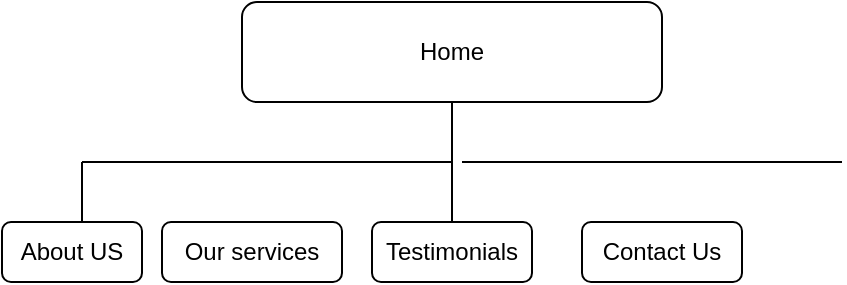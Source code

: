 <mxfile version="24.0.5" type="device">
  <diagram name="Page-1" id="N4W_9ZxvSLRUP_Ydhn6h">
    <mxGraphModel dx="1434" dy="780" grid="1" gridSize="10" guides="1" tooltips="1" connect="1" arrows="1" fold="1" page="1" pageScale="1" pageWidth="850" pageHeight="1100" math="0" shadow="0">
      <root>
        <mxCell id="0" />
        <mxCell id="1" parent="0" />
        <mxCell id="lEvrlOor_laWq5J6AsLd-1" value="Home" style="rounded=1;whiteSpace=wrap;html=1;" vertex="1" parent="1">
          <mxGeometry x="320" y="210" width="210" height="50" as="geometry" />
        </mxCell>
        <mxCell id="lEvrlOor_laWq5J6AsLd-7" value="" style="shape=partialRectangle;whiteSpace=wrap;html=1;bottom=0;right=0;fillColor=none;rotation=-180;" vertex="1" parent="1">
          <mxGeometry x="360" y="260" width="65" height="30" as="geometry" />
        </mxCell>
        <mxCell id="lEvrlOor_laWq5J6AsLd-8" style="edgeStyle=orthogonalEdgeStyle;rounded=0;orthogonalLoop=1;jettySize=auto;html=1;exitX=0.5;exitY=0;exitDx=0;exitDy=0;" edge="1" parent="1" source="lEvrlOor_laWq5J6AsLd-7" target="lEvrlOor_laWq5J6AsLd-7">
          <mxGeometry relative="1" as="geometry" />
        </mxCell>
        <mxCell id="lEvrlOor_laWq5J6AsLd-10" value="" style="endArrow=none;html=1;rounded=0;entryX=1;entryY=0;entryDx=0;entryDy=0;" edge="1" parent="1" target="lEvrlOor_laWq5J6AsLd-7">
          <mxGeometry width="50" height="50" relative="1" as="geometry">
            <mxPoint x="240" y="290" as="sourcePoint" />
            <mxPoint x="450" y="380" as="targetPoint" />
          </mxGeometry>
        </mxCell>
        <mxCell id="lEvrlOor_laWq5J6AsLd-11" value="" style="endArrow=none;html=1;rounded=0;" edge="1" parent="1">
          <mxGeometry width="50" height="50" relative="1" as="geometry">
            <mxPoint x="240" y="320" as="sourcePoint" />
            <mxPoint x="240" y="290" as="targetPoint" />
          </mxGeometry>
        </mxCell>
        <mxCell id="lEvrlOor_laWq5J6AsLd-12" value="About US" style="rounded=1;whiteSpace=wrap;html=1;" vertex="1" parent="1">
          <mxGeometry x="200" y="320" width="70" height="30" as="geometry" />
        </mxCell>
        <mxCell id="lEvrlOor_laWq5J6AsLd-13" value="Our services" style="rounded=1;whiteSpace=wrap;html=1;" vertex="1" parent="1">
          <mxGeometry x="280" y="320" width="90" height="30" as="geometry" />
        </mxCell>
        <mxCell id="lEvrlOor_laWq5J6AsLd-14" value="Testimonials" style="rounded=1;whiteSpace=wrap;html=1;" vertex="1" parent="1">
          <mxGeometry x="385" y="320" width="80" height="30" as="geometry" />
        </mxCell>
        <mxCell id="lEvrlOor_laWq5J6AsLd-15" value="" style="endArrow=none;html=1;rounded=0;entryX=0;entryY=0.25;entryDx=0;entryDy=0;exitX=0.5;exitY=0;exitDx=0;exitDy=0;" edge="1" parent="1" source="lEvrlOor_laWq5J6AsLd-14" target="lEvrlOor_laWq5J6AsLd-7">
          <mxGeometry width="50" height="50" relative="1" as="geometry">
            <mxPoint x="400" y="430" as="sourcePoint" />
            <mxPoint x="450" y="380" as="targetPoint" />
          </mxGeometry>
        </mxCell>
        <mxCell id="lEvrlOor_laWq5J6AsLd-17" value="Contact Us" style="rounded=1;whiteSpace=wrap;html=1;" vertex="1" parent="1">
          <mxGeometry x="490" y="320" width="80" height="30" as="geometry" />
        </mxCell>
        <mxCell id="lEvrlOor_laWq5J6AsLd-18" value="" style="endArrow=none;html=1;rounded=0;" edge="1" parent="1">
          <mxGeometry width="50" height="50" relative="1" as="geometry">
            <mxPoint x="430" y="290" as="sourcePoint" />
            <mxPoint x="620" y="290" as="targetPoint" />
          </mxGeometry>
        </mxCell>
      </root>
    </mxGraphModel>
  </diagram>
</mxfile>
